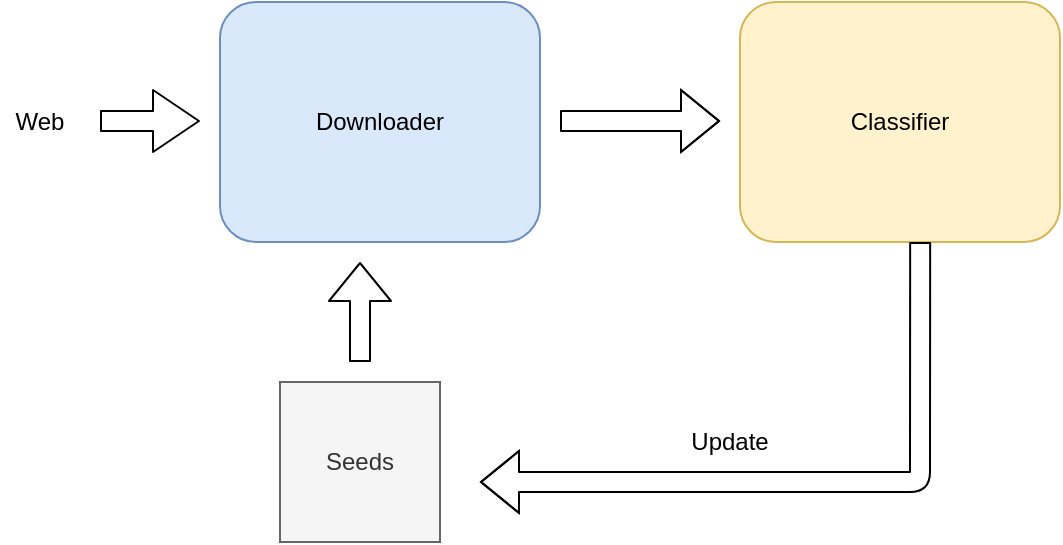 <mxfile version="15.3.1" type="device"><diagram id="7ZE6I_HMZY2MFWpoZCm6" name="Page-1"><mxGraphModel dx="868" dy="412" grid="1" gridSize="10" guides="1" tooltips="1" connect="1" arrows="1" fold="1" page="1" pageScale="1" pageWidth="850" pageHeight="1100" math="0" shadow="0"><root><mxCell id="0"/><mxCell id="1" parent="0"/><mxCell id="F9nLWq9tR7UepC0efCqP-1" value="Downloader" style="rounded=1;whiteSpace=wrap;html=1;fillColor=#dae8fc;strokeColor=#6c8ebf;" vertex="1" parent="1"><mxGeometry x="190" y="140" width="160" height="120" as="geometry"/></mxCell><mxCell id="F9nLWq9tR7UepC0efCqP-2" value="Classifier" style="rounded=1;whiteSpace=wrap;html=1;fillColor=#fff2cc;strokeColor=#d6b656;" vertex="1" parent="1"><mxGeometry x="450" y="140" width="160" height="120" as="geometry"/></mxCell><mxCell id="F9nLWq9tR7UepC0efCqP-3" value="" style="shape=flexArrow;endArrow=classic;html=1;" edge="1" parent="1"><mxGeometry width="50" height="50" relative="1" as="geometry"><mxPoint x="360" y="199.5" as="sourcePoint"/><mxPoint x="440" y="199.5" as="targetPoint"/><Array as="points"><mxPoint x="410" y="199.5"/></Array></mxGeometry></mxCell><mxCell id="F9nLWq9tR7UepC0efCqP-4" value="" style="shape=flexArrow;endArrow=classic;html=1;exitX=0.563;exitY=1;exitDx=0;exitDy=0;exitPerimeter=0;" edge="1" parent="1" source="F9nLWq9tR7UepC0efCqP-2"><mxGeometry width="50" height="50" relative="1" as="geometry"><mxPoint x="540" y="300" as="sourcePoint"/><mxPoint x="320" y="380" as="targetPoint"/><Array as="points"><mxPoint x="540" y="380"/></Array></mxGeometry></mxCell><mxCell id="F9nLWq9tR7UepC0efCqP-6" value="Seeds" style="whiteSpace=wrap;html=1;aspect=fixed;fillColor=#f5f5f5;strokeColor=#666666;fontColor=#333333;" vertex="1" parent="1"><mxGeometry x="220" y="330" width="80" height="80" as="geometry"/></mxCell><mxCell id="F9nLWq9tR7UepC0efCqP-8" value="" style="shape=flexArrow;endArrow=classic;html=1;" edge="1" parent="1"><mxGeometry width="50" height="50" relative="1" as="geometry"><mxPoint x="260" y="320" as="sourcePoint"/><mxPoint x="260" y="270" as="targetPoint"/></mxGeometry></mxCell><mxCell id="F9nLWq9tR7UepC0efCqP-9" value="" style="shape=flexArrow;endArrow=classic;html=1;width=10;endSize=7.33;" edge="1" parent="1"><mxGeometry width="50" height="50" relative="1" as="geometry"><mxPoint x="130" y="199.5" as="sourcePoint"/><mxPoint x="180" y="199.5" as="targetPoint"/></mxGeometry></mxCell><mxCell id="F9nLWq9tR7UepC0efCqP-10" value="Web" style="text;html=1;strokeColor=none;fillColor=none;align=center;verticalAlign=middle;whiteSpace=wrap;rounded=0;" vertex="1" parent="1"><mxGeometry x="80" y="190" width="40" height="20" as="geometry"/></mxCell><mxCell id="F9nLWq9tR7UepC0efCqP-11" value="Update" style="text;html=1;strokeColor=none;fillColor=none;align=center;verticalAlign=middle;whiteSpace=wrap;rounded=0;" vertex="1" parent="1"><mxGeometry x="425" y="350" width="40" height="20" as="geometry"/></mxCell></root></mxGraphModel></diagram></mxfile>